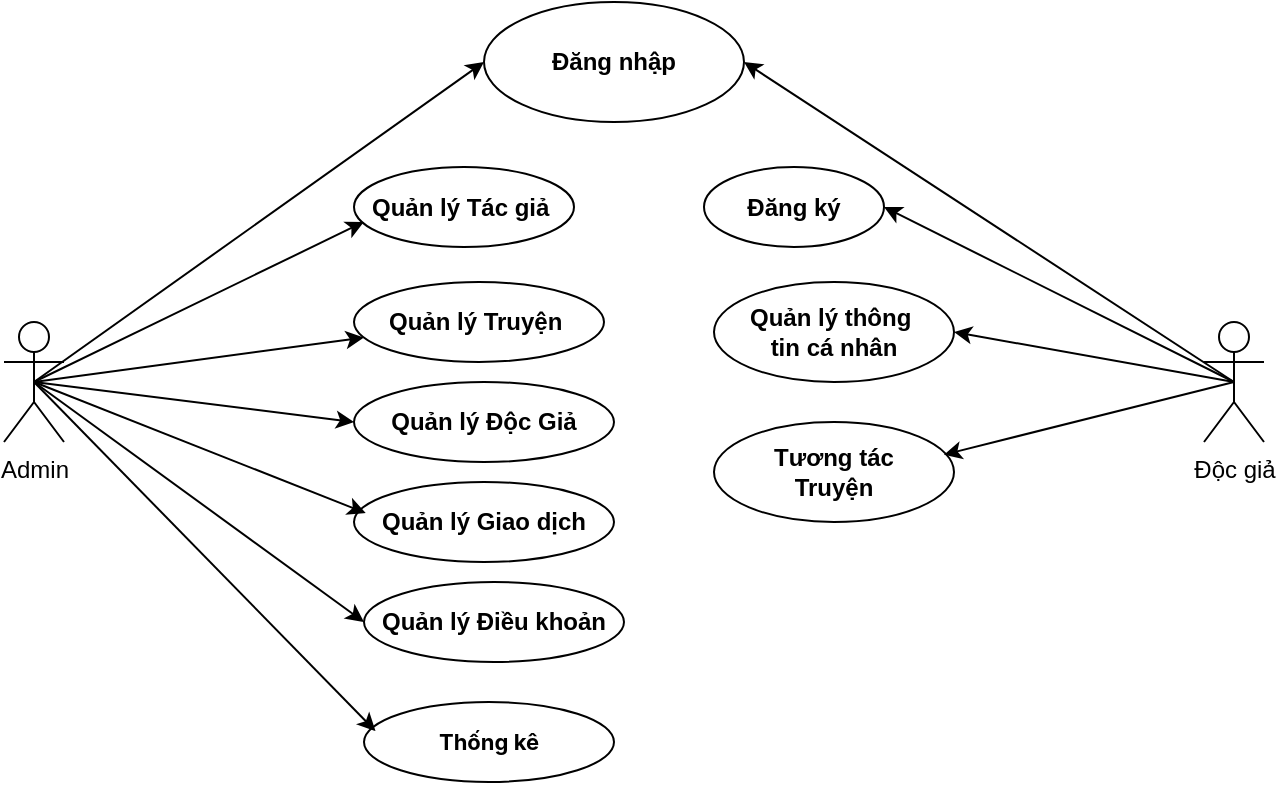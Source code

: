 <mxfile>
    <diagram id="9WcxNWN3H4HQIM8dEd6T" name="Page-1">
        <mxGraphModel dx="496" dy="294" grid="1" gridSize="10" guides="1" tooltips="1" connect="1" arrows="1" fold="1" page="1" pageScale="1" pageWidth="850" pageHeight="1100" math="0" shadow="0">
            <root>
                <mxCell id="0"/>
                <mxCell id="1" parent="0"/>
                <mxCell id="2" value="Độc giả" style="shape=umlActor;verticalLabelPosition=bottom;verticalAlign=top;html=1;outlineConnect=0;" parent="1" vertex="1">
                    <mxGeometry x="720" y="300" width="30" height="60" as="geometry"/>
                </mxCell>
                <mxCell id="3" value="Đăng nhập" style="ellipse;whiteSpace=wrap;html=1;fontStyle=1" parent="1" vertex="1">
                    <mxGeometry x="360" y="140" width="130" height="60" as="geometry"/>
                </mxCell>
                <mxCell id="4" value="Quản lý Tác giả&amp;nbsp;" style="ellipse;whiteSpace=wrap;html=1;fontStyle=1" parent="1" vertex="1">
                    <mxGeometry x="295" y="222.5" width="110" height="40" as="geometry"/>
                </mxCell>
                <mxCell id="5" value="Quản lý Truyện&amp;nbsp;" style="ellipse;whiteSpace=wrap;html=1;fontStyle=1" parent="1" vertex="1">
                    <mxGeometry x="295" y="280" width="125" height="40" as="geometry"/>
                </mxCell>
                <mxCell id="6" value="Quản lý Độc Giả" style="ellipse;whiteSpace=wrap;html=1;fontStyle=1" parent="1" vertex="1">
                    <mxGeometry x="295" y="330" width="130" height="40" as="geometry"/>
                </mxCell>
                <mxCell id="7" value="Quản lý Giao dịch" style="ellipse;whiteSpace=wrap;html=1;fontStyle=1" parent="1" vertex="1">
                    <mxGeometry x="295" y="380" width="130" height="40" as="geometry"/>
                </mxCell>
                <mxCell id="12" value="Admin" style="shape=umlActor;verticalLabelPosition=bottom;verticalAlign=top;html=1;outlineConnect=0;" parent="1" vertex="1">
                    <mxGeometry x="120" y="300" width="30" height="60" as="geometry"/>
                </mxCell>
                <mxCell id="13" value="" style="endArrow=classic;html=1;exitX=0.5;exitY=0.5;exitDx=0;exitDy=0;exitPerimeter=0;entryX=0;entryY=0.5;entryDx=0;entryDy=0;" parent="1" source="12" target="3" edge="1">
                    <mxGeometry width="50" height="50" relative="1" as="geometry">
                        <mxPoint x="510" y="320" as="sourcePoint"/>
                        <mxPoint x="560" y="270" as="targetPoint"/>
                    </mxGeometry>
                </mxCell>
                <mxCell id="14" value="" style="endArrow=classic;html=1;exitX=0.5;exitY=0.5;exitDx=0;exitDy=0;exitPerimeter=0;" parent="1" source="12" target="5" edge="1">
                    <mxGeometry width="50" height="50" relative="1" as="geometry">
                        <mxPoint x="185" y="300" as="sourcePoint"/>
                        <mxPoint x="300" y="320" as="targetPoint"/>
                    </mxGeometry>
                </mxCell>
                <mxCell id="15" value="" style="endArrow=classic;html=1;exitX=0.5;exitY=0.5;exitDx=0;exitDy=0;exitPerimeter=0;entryX=0.045;entryY=0.686;entryDx=0;entryDy=0;entryPerimeter=0;" parent="1" source="12" target="4" edge="1">
                    <mxGeometry width="50" height="50" relative="1" as="geometry">
                        <mxPoint x="185" y="300" as="sourcePoint"/>
                        <mxPoint x="275" y="136" as="targetPoint"/>
                    </mxGeometry>
                </mxCell>
                <mxCell id="16" value="" style="endArrow=classic;html=1;exitX=0.5;exitY=0.5;exitDx=0;exitDy=0;exitPerimeter=0;entryX=0;entryY=0.5;entryDx=0;entryDy=0;" parent="1" source="12" target="6" edge="1">
                    <mxGeometry width="50" height="50" relative="1" as="geometry">
                        <mxPoint x="185" y="300" as="sourcePoint"/>
                        <mxPoint x="307" y="239" as="targetPoint"/>
                    </mxGeometry>
                </mxCell>
                <mxCell id="17" value="" style="endArrow=classic;html=1;entryX=0.045;entryY=0.388;entryDx=0;entryDy=0;exitX=0.5;exitY=0.5;exitDx=0;exitDy=0;exitPerimeter=0;entryPerimeter=0;" parent="1" source="12" target="7" edge="1">
                    <mxGeometry width="50" height="50" relative="1" as="geometry">
                        <mxPoint x="200" y="320" as="sourcePoint"/>
                        <mxPoint x="276" y="364" as="targetPoint"/>
                    </mxGeometry>
                </mxCell>
                <mxCell id="21" value="" style="endArrow=classic;html=1;entryX=1;entryY=0.5;entryDx=0;entryDy=0;exitX=0.5;exitY=0.5;exitDx=0;exitDy=0;exitPerimeter=0;" parent="1" source="2" target="3" edge="1">
                    <mxGeometry width="50" height="50" relative="1" as="geometry">
                        <mxPoint x="510" y="320" as="sourcePoint"/>
                        <mxPoint x="410" y="160" as="targetPoint"/>
                    </mxGeometry>
                </mxCell>
                <mxCell id="22" value="&lt;b&gt;Đăng ký&lt;/b&gt;" style="ellipse;whiteSpace=wrap;html=1;" parent="1" vertex="1">
                    <mxGeometry x="470" y="222.5" width="90" height="40" as="geometry"/>
                </mxCell>
                <mxCell id="24" value="" style="endArrow=classic;html=1;entryX=1;entryY=0.5;entryDx=0;entryDy=0;exitX=0.5;exitY=0.5;exitDx=0;exitDy=0;exitPerimeter=0;" parent="1" source="2" target="22" edge="1">
                    <mxGeometry width="50" height="50" relative="1" as="geometry">
                        <mxPoint x="730" y="284" as="sourcePoint"/>
                        <mxPoint x="560" y="290" as="targetPoint"/>
                    </mxGeometry>
                </mxCell>
                <mxCell id="26" value="Quản lý thông&amp;nbsp;&lt;div&gt;tin&amp;nbsp;&lt;span style=&quot;background-color: transparent;&quot;&gt;cá nhân&lt;/span&gt;&lt;/div&gt;" style="ellipse;whiteSpace=wrap;html=1;fontStyle=1" parent="1" vertex="1">
                    <mxGeometry x="475" y="280" width="120" height="50" as="geometry"/>
                </mxCell>
                <mxCell id="27" value="" style="endArrow=classic;html=1;entryX=1;entryY=0.5;entryDx=0;entryDy=0;exitX=0.5;exitY=0.5;exitDx=0;exitDy=0;exitPerimeter=0;" parent="1" source="2" target="26" edge="1">
                    <mxGeometry width="50" height="50" relative="1" as="geometry">
                        <mxPoint x="510" y="340" as="sourcePoint"/>
                        <mxPoint x="560" y="290" as="targetPoint"/>
                    </mxGeometry>
                </mxCell>
                <mxCell id="30" value="Quản lý Điều khoản" style="ellipse;whiteSpace=wrap;html=1;fontStyle=1" parent="1" vertex="1">
                    <mxGeometry x="300" y="430" width="130" height="40" as="geometry"/>
                </mxCell>
                <mxCell id="31" value="" style="endArrow=classic;html=1;entryX=0;entryY=0.5;entryDx=0;entryDy=0;exitX=0.5;exitY=0.5;exitDx=0;exitDy=0;exitPerimeter=0;" parent="1" source="12" target="30" edge="1">
                    <mxGeometry width="50" height="50" relative="1" as="geometry">
                        <mxPoint x="185" y="300" as="sourcePoint"/>
                        <mxPoint x="311" y="446" as="targetPoint"/>
                    </mxGeometry>
                </mxCell>
                <mxCell id="32" value="&lt;strong style=&quot;font-family: Inter, system-ui, -apple-system, &amp;quot;system-ui&amp;quot;, &amp;quot;Segoe UI&amp;quot;, Roboto, &amp;quot;Noto Sans&amp;quot;, Ubuntu, Cantarell, &amp;quot;Helvetica Neue&amp;quot;, Oxygen, &amp;quot;Open Sans&amp;quot;, sans-serif; font-style: normal; font-variant-ligatures: normal; font-variant-caps: normal; letter-spacing: normal; orphans: 2; text-align: start; text-indent: 0px; text-transform: none; widows: 2; word-spacing: 0px; -webkit-text-stroke-width: 0px; white-space: normal; text-decoration-thickness: initial; text-decoration-style: initial; text-decoration-color: initial;&quot;&gt;Thống kê&lt;/strong&gt;" style="ellipse;whiteSpace=wrap;html=1;fontSize=11;fontColor=default;" parent="1" vertex="1">
                    <mxGeometry x="300" y="490" width="125" height="40" as="geometry"/>
                </mxCell>
                <mxCell id="33" value="" style="endArrow=classic;html=1;entryX=0.046;entryY=0.363;entryDx=0;entryDy=0;entryPerimeter=0;exitX=0.5;exitY=0.5;exitDx=0;exitDy=0;exitPerimeter=0;" parent="1" source="12" target="32" edge="1">
                    <mxGeometry width="50" height="50" relative="1" as="geometry">
                        <mxPoint x="185" y="300" as="sourcePoint"/>
                        <mxPoint x="310" y="520" as="targetPoint"/>
                    </mxGeometry>
                </mxCell>
                <mxCell id="34" value="Tương tác&lt;div&gt;Truyện&lt;/div&gt;" style="ellipse;whiteSpace=wrap;html=1;fontStyle=1" parent="1" vertex="1">
                    <mxGeometry x="475" y="350" width="120" height="50" as="geometry"/>
                </mxCell>
                <mxCell id="35" value="" style="endArrow=classic;html=1;entryX=0.958;entryY=0.327;entryDx=0;entryDy=0;exitX=0.5;exitY=0.5;exitDx=0;exitDy=0;exitPerimeter=0;entryPerimeter=0;" parent="1" source="2" target="34" edge="1">
                    <mxGeometry width="50" height="50" relative="1" as="geometry">
                        <mxPoint x="745" y="300" as="sourcePoint"/>
                        <mxPoint x="620" y="353" as="targetPoint"/>
                    </mxGeometry>
                </mxCell>
            </root>
        </mxGraphModel>
    </diagram>
</mxfile>